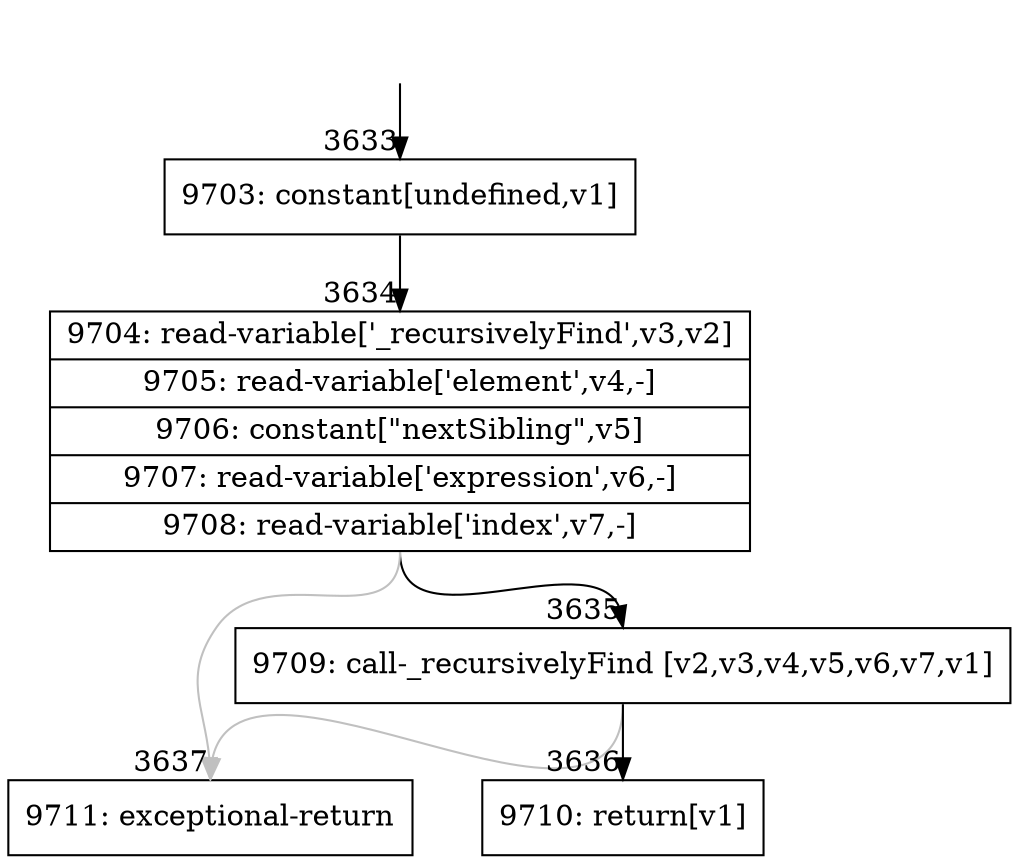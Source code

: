 digraph {
rankdir="TD"
BB_entry308[shape=none,label=""];
BB_entry308 -> BB3633 [tailport=s, headport=n, headlabel="    3633"]
BB3633 [shape=record label="{9703: constant[undefined,v1]}" ] 
BB3633 -> BB3634 [tailport=s, headport=n, headlabel="      3634"]
BB3634 [shape=record label="{9704: read-variable['_recursivelyFind',v3,v2]|9705: read-variable['element',v4,-]|9706: constant[\"nextSibling\",v5]|9707: read-variable['expression',v6,-]|9708: read-variable['index',v7,-]}" ] 
BB3634 -> BB3635 [tailport=s, headport=n, headlabel="      3635"]
BB3634 -> BB3637 [tailport=s, headport=n, color=gray, headlabel="      3637"]
BB3635 [shape=record label="{9709: call-_recursivelyFind [v2,v3,v4,v5,v6,v7,v1]}" ] 
BB3635 -> BB3636 [tailport=s, headport=n, headlabel="      3636"]
BB3635 -> BB3637 [tailport=s, headport=n, color=gray]
BB3636 [shape=record label="{9710: return[v1]}" ] 
BB3637 [shape=record label="{9711: exceptional-return}" ] 
//#$~ 2663
}
